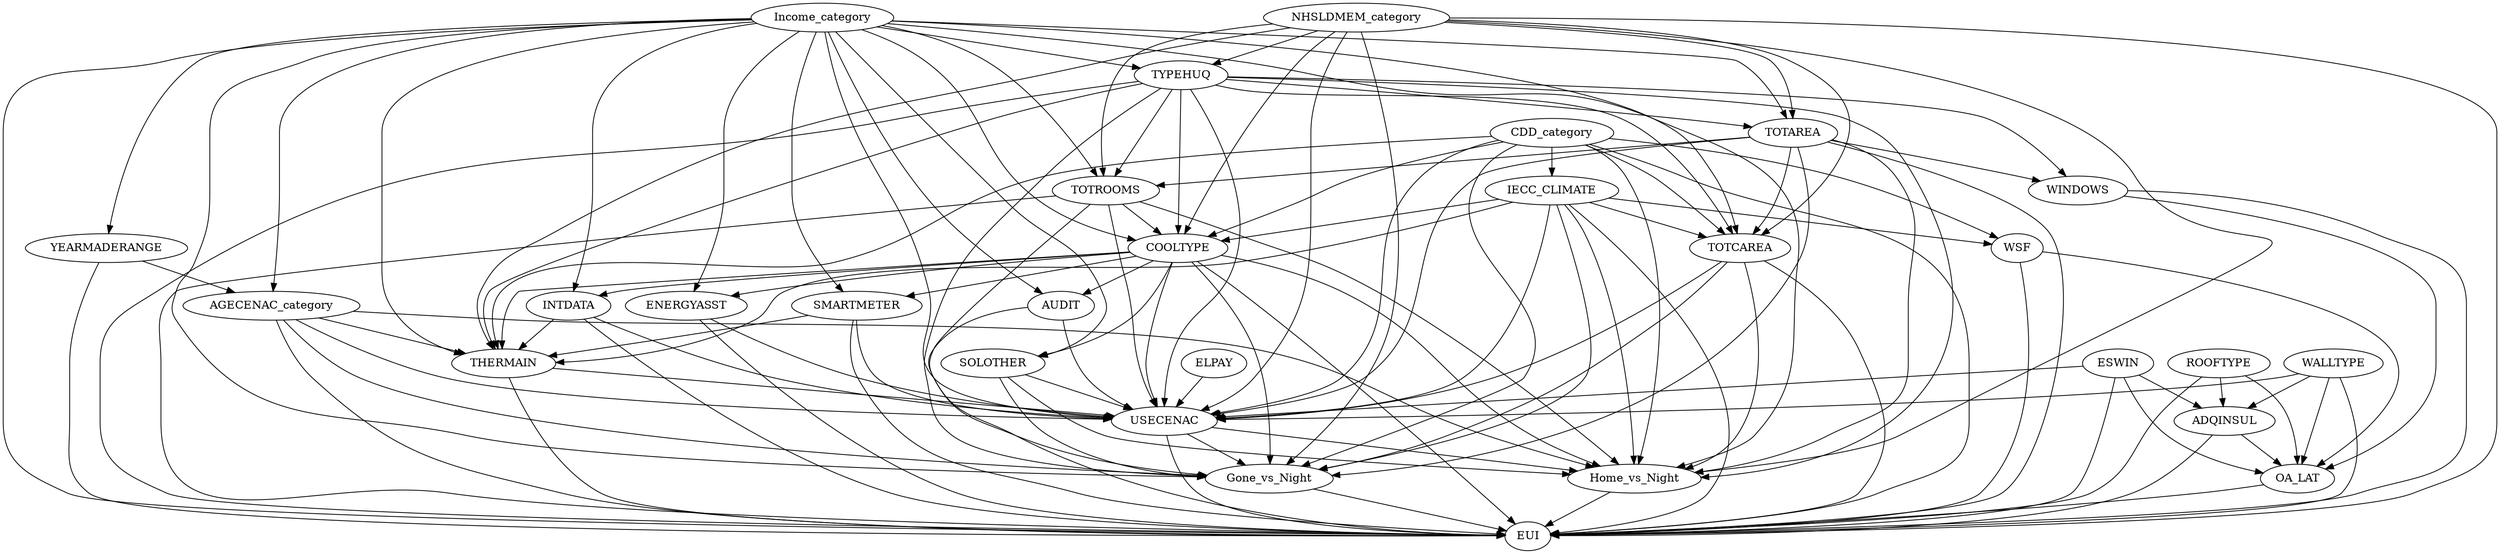 digraph {
	COOLTYPE -> USECENAC
	COOLTYPE -> ENERGYASST
	COOLTYPE -> AUDIT
	COOLTYPE -> INTDATA
	COOLTYPE -> Gone_vs_Night
	COOLTYPE -> Home_vs_Night
	COOLTYPE -> SMARTMETER
	COOLTYPE -> SOLOTHER
	COOLTYPE -> THERMAIN
	COOLTYPE -> EUI
	USECENAC -> Gone_vs_Night
	USECENAC -> Home_vs_Night
	USECENAC -> EUI
	AGECENAC_category -> USECENAC
	AGECENAC_category -> Gone_vs_Night
	AGECENAC_category -> Home_vs_Night
	AGECENAC_category -> THERMAIN
	AGECENAC_category -> EUI
	Income_category -> COOLTYPE
	Income_category -> USECENAC
	Income_category -> AGECENAC_category
	Income_category -> ENERGYASST
	Income_category -> AUDIT
	Income_category -> INTDATA
	Income_category -> Gone_vs_Night
	Income_category -> Home_vs_Night
	Income_category -> TOTROOMS
	Income_category -> SMARTMETER
	Income_category -> SOLOTHER
	Income_category -> THERMAIN
	Income_category -> TOTCAREA
	Income_category -> TOTAREA
	Income_category -> TYPEHUQ
	Income_category -> YEARMADERANGE
	Income_category -> EUI
	ENERGYASST -> USECENAC
	ENERGYASST -> EUI
	ESWIN -> USECENAC
	ESWIN -> ADQINSUL
	ESWIN -> OA_LAT
	ESWIN -> EUI
	AUDIT -> USECENAC
	AUDIT -> EUI
	IECC_CLIMATE -> COOLTYPE
	IECC_CLIMATE -> USECENAC
	IECC_CLIMATE -> Gone_vs_Night
	IECC_CLIMATE -> Home_vs_Night
	IECC_CLIMATE -> THERMAIN
	IECC_CLIMATE -> TOTCAREA
	IECC_CLIMATE -> EUI
	IECC_CLIMATE -> WSF
	ADQINSUL -> EUI
	ADQINSUL -> OA_LAT
	OA_LAT -> EUI
	INTDATA -> USECENAC
	INTDATA -> THERMAIN
	INTDATA -> EUI
	Gone_vs_Night -> EUI
	Home_vs_Night -> EUI
	NHSLDMEM_category -> COOLTYPE
	NHSLDMEM_category -> USECENAC
	NHSLDMEM_category -> Gone_vs_Night
	NHSLDMEM_category -> Home_vs_Night
	NHSLDMEM_category -> TOTROOMS
	NHSLDMEM_category -> THERMAIN
	NHSLDMEM_category -> TOTCAREA
	NHSLDMEM_category -> TOTAREA
	NHSLDMEM_category -> TYPEHUQ
	NHSLDMEM_category -> EUI
	TOTROOMS -> COOLTYPE
	TOTROOMS -> USECENAC
	TOTROOMS -> Gone_vs_Night
	TOTROOMS -> Home_vs_Night
	TOTROOMS -> EUI
	WINDOWS -> OA_LAT
	WINDOWS -> EUI
	ROOFTYPE -> ADQINSUL
	ROOFTYPE -> OA_LAT
	ROOFTYPE -> EUI
	SMARTMETER -> USECENAC
	SMARTMETER -> THERMAIN
	SMARTMETER -> EUI
	SOLOTHER -> USECENAC
	SOLOTHER -> Gone_vs_Night
	SOLOTHER -> Home_vs_Night
	THERMAIN -> USECENAC
	THERMAIN -> EUI
	TOTCAREA -> USECENAC
	TOTCAREA -> Gone_vs_Night
	TOTCAREA -> Home_vs_Night
	TOTCAREA -> EUI
	TOTAREA -> USECENAC
	TOTAREA -> Gone_vs_Night
	TOTAREA -> Home_vs_Night
	TOTAREA -> TOTROOMS
	TOTAREA -> WINDOWS
	TOTAREA -> TOTCAREA
	TOTAREA -> EUI
	TYPEHUQ -> COOLTYPE
	TYPEHUQ -> USECENAC
	TYPEHUQ -> Gone_vs_Night
	TYPEHUQ -> Home_vs_Night
	TYPEHUQ -> TOTROOMS
	TYPEHUQ -> WINDOWS
	TYPEHUQ -> THERMAIN
	TYPEHUQ -> TOTCAREA
	TYPEHUQ -> TOTAREA
	TYPEHUQ -> EUI
	WALLTYPE -> USECENAC
	WALLTYPE -> ADQINSUL
	WALLTYPE -> OA_LAT
	WALLTYPE -> EUI
	ELPAY -> USECENAC
	YEARMADERANGE -> AGECENAC_category
	YEARMADERANGE -> EUI
	CDD_category -> COOLTYPE
	CDD_category -> USECENAC
	CDD_category -> IECC_CLIMATE
	CDD_category -> Gone_vs_Night
	CDD_category -> Home_vs_Night
	CDD_category -> THERMAIN
	CDD_category -> TOTCAREA
	CDD_category -> EUI
	CDD_category -> WSF
	WSF -> OA_LAT
	WSF -> EUI
}
